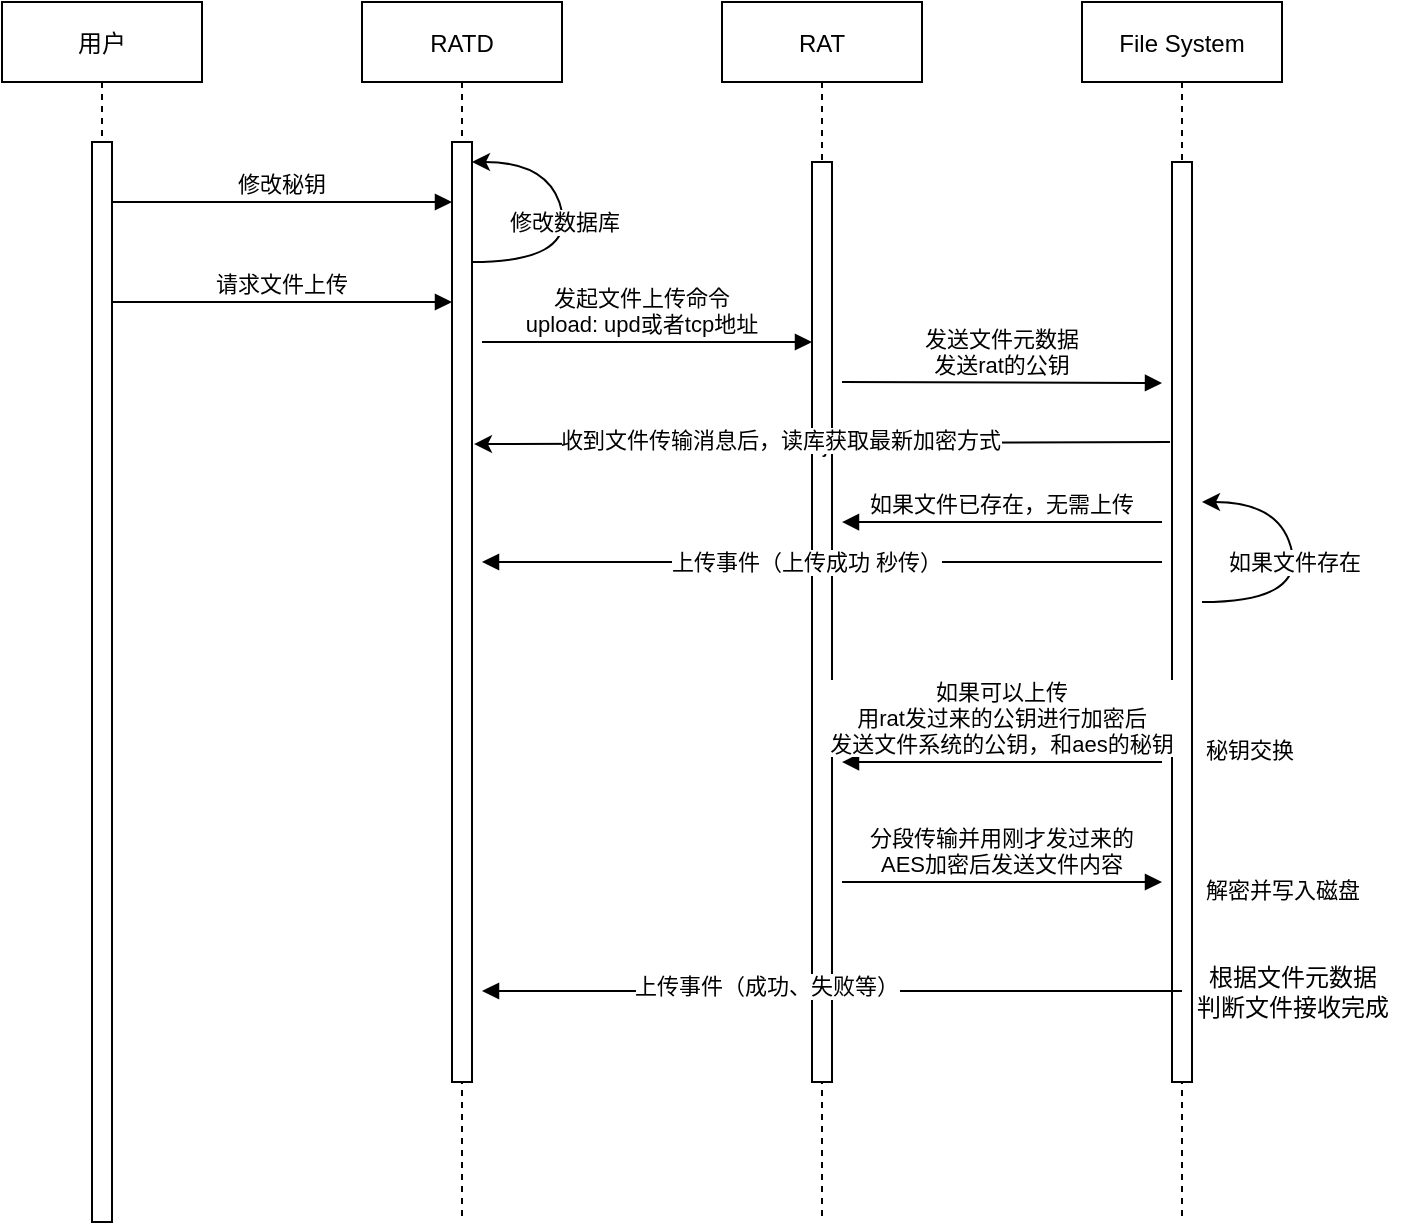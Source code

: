 <mxfile pages="1">
    <diagram id="kgpKYQtTHZ0yAKxKKP6v" name="Page-1">
        <mxGraphModel dx="898" dy="529" grid="1" gridSize="10" guides="1" tooltips="1" connect="1" arrows="1" fold="1" page="1" pageScale="1" pageWidth="850" pageHeight="1100" background="#ffffff" math="0" shadow="0">
            <root>
                <mxCell id="0"/>
                <mxCell id="1" parent="0"/>
                <mxCell id="ZtbHd8O48yMQmEpK10x9-35" value="RATD" style="shape=umlLifeline;perimeter=lifelinePerimeter;container=1;collapsible=0;recursiveResize=0;rounded=0;shadow=0;strokeWidth=1;" parent="1" vertex="1">
                    <mxGeometry x="280" y="20" width="100" height="610" as="geometry"/>
                </mxCell>
                <mxCell id="ZtbHd8O48yMQmEpK10x9-36" value="" style="points=[];perimeter=orthogonalPerimeter;rounded=0;shadow=0;strokeWidth=1;" parent="ZtbHd8O48yMQmEpK10x9-35" vertex="1">
                    <mxGeometry x="45" y="70" width="10" height="470" as="geometry"/>
                </mxCell>
                <mxCell id="ZtbHd8O48yMQmEpK10x9-40" value="File System" style="shape=umlLifeline;perimeter=lifelinePerimeter;container=1;collapsible=0;recursiveResize=0;rounded=0;shadow=0;strokeWidth=1;" parent="1" vertex="1">
                    <mxGeometry x="640" y="20" width="100" height="610" as="geometry"/>
                </mxCell>
                <mxCell id="ZtbHd8O48yMQmEpK10x9-41" value="" style="points=[];perimeter=orthogonalPerimeter;rounded=0;shadow=0;strokeWidth=1;" parent="ZtbHd8O48yMQmEpK10x9-40" vertex="1">
                    <mxGeometry x="45" y="80" width="10" height="460" as="geometry"/>
                </mxCell>
                <mxCell id="ZtbHd8O48yMQmEpK10x9-43" value="用户" style="shape=umlLifeline;perimeter=lifelinePerimeter;container=1;collapsible=0;recursiveResize=0;rounded=0;shadow=0;strokeWidth=1;" parent="1" vertex="1">
                    <mxGeometry x="100" y="20" width="100" height="610" as="geometry"/>
                </mxCell>
                <mxCell id="ZtbHd8O48yMQmEpK10x9-44" value="" style="points=[];perimeter=orthogonalPerimeter;rounded=0;shadow=0;strokeWidth=1;" parent="ZtbHd8O48yMQmEpK10x9-43" vertex="1">
                    <mxGeometry x="45" y="70" width="10" height="540" as="geometry"/>
                </mxCell>
                <mxCell id="ZtbHd8O48yMQmEpK10x9-45" value="修改秘钥" style="verticalAlign=bottom;endArrow=block;entryX=0;entryY=0;shadow=0;strokeWidth=1;" parent="1" edge="1">
                    <mxGeometry relative="1" as="geometry">
                        <mxPoint x="155" y="120.0" as="sourcePoint"/>
                        <mxPoint x="325" y="120.0" as="targetPoint"/>
                    </mxGeometry>
                </mxCell>
                <mxCell id="ZtbHd8O48yMQmEpK10x9-49" value="修改数据库" style="curved=1;endArrow=classic;html=1;" parent="1" edge="1">
                    <mxGeometry width="50" height="50" relative="1" as="geometry">
                        <mxPoint x="335" y="150" as="sourcePoint"/>
                        <mxPoint x="335" y="100" as="targetPoint"/>
                        <Array as="points">
                            <mxPoint x="385" y="150"/>
                            <mxPoint x="375" y="100"/>
                            <mxPoint x="335" y="100"/>
                        </Array>
                    </mxGeometry>
                </mxCell>
                <mxCell id="-QkcBiI8JvV_LFgTfrD9-2" value="RAT" style="shape=umlLifeline;perimeter=lifelinePerimeter;container=1;collapsible=0;recursiveResize=0;rounded=0;shadow=0;strokeWidth=1;" parent="1" vertex="1">
                    <mxGeometry x="460" y="20" width="100" height="610" as="geometry"/>
                </mxCell>
                <mxCell id="-QkcBiI8JvV_LFgTfrD9-3" value="" style="points=[];perimeter=orthogonalPerimeter;rounded=0;shadow=0;strokeWidth=1;" parent="-QkcBiI8JvV_LFgTfrD9-2" vertex="1">
                    <mxGeometry x="45" y="80" width="10" height="460" as="geometry"/>
                </mxCell>
                <mxCell id="-QkcBiI8JvV_LFgTfrD9-9" value="请求文件上传" style="verticalAlign=bottom;endArrow=block;entryX=0;entryY=0;shadow=0;strokeWidth=1;" parent="1" edge="1">
                    <mxGeometry relative="1" as="geometry">
                        <mxPoint x="155" y="170.0" as="sourcePoint"/>
                        <mxPoint x="325" y="170.0" as="targetPoint"/>
                    </mxGeometry>
                </mxCell>
                <mxCell id="-QkcBiI8JvV_LFgTfrD9-11" value="发起文件上传命令&#10;upload: upd或者tcp地址" style="verticalAlign=bottom;endArrow=block;shadow=0;strokeWidth=1;" parent="1" edge="1">
                    <mxGeometry x="-0.03" relative="1" as="geometry">
                        <mxPoint x="340" y="190" as="sourcePoint"/>
                        <mxPoint x="505" y="190" as="targetPoint"/>
                        <Array as="points">
                            <mxPoint x="410" y="190"/>
                        </Array>
                        <mxPoint as="offset"/>
                    </mxGeometry>
                </mxCell>
                <mxCell id="-QkcBiI8JvV_LFgTfrD9-13" value="发送文件元数据&#10;发送rat的公钥" style="verticalAlign=bottom;endArrow=block;shadow=0;strokeWidth=1;" parent="1" edge="1">
                    <mxGeometry relative="1" as="geometry">
                        <mxPoint x="520" y="210.0" as="sourcePoint"/>
                        <mxPoint x="680" y="210.5" as="targetPoint"/>
                    </mxGeometry>
                </mxCell>
                <mxCell id="-QkcBiI8JvV_LFgTfrD9-14" value="如果文件存在" style="curved=1;endArrow=classic;html=1;" parent="1" edge="1">
                    <mxGeometry width="50" height="50" relative="1" as="geometry">
                        <mxPoint x="700" y="320" as="sourcePoint"/>
                        <mxPoint x="700" y="270" as="targetPoint"/>
                        <Array as="points">
                            <mxPoint x="750" y="320"/>
                            <mxPoint x="740" y="270"/>
                            <mxPoint x="700" y="270"/>
                        </Array>
                    </mxGeometry>
                </mxCell>
                <mxCell id="-QkcBiI8JvV_LFgTfrD9-15" value="如果文件已存在，无需上传" style="verticalAlign=bottom;endArrow=block;entryX=1;entryY=0.474;shadow=0;strokeWidth=1;entryDx=0;entryDy=0;entryPerimeter=0;" parent="1" edge="1">
                    <mxGeometry relative="1" as="geometry">
                        <mxPoint x="680" y="280" as="sourcePoint"/>
                        <mxPoint x="520" y="280.06" as="targetPoint"/>
                        <Array as="points">
                            <mxPoint x="610" y="280"/>
                        </Array>
                    </mxGeometry>
                </mxCell>
                <mxCell id="-QkcBiI8JvV_LFgTfrD9-16" value="分段传输并用刚才发过来的&#10;AES加密后发送文件内容" style="verticalAlign=bottom;endArrow=block;entryX=0;entryY=0;shadow=0;strokeWidth=1;" parent="1" edge="1">
                    <mxGeometry relative="1" as="geometry">
                        <mxPoint x="520" y="460" as="sourcePoint"/>
                        <mxPoint x="680" y="460.0" as="targetPoint"/>
                    </mxGeometry>
                </mxCell>
                <mxCell id="-QkcBiI8JvV_LFgTfrD9-18" value="根据文件元数据&lt;br&gt;判断文件接收完成" style="text;html=1;align=center;verticalAlign=middle;resizable=0;points=[];autosize=1;strokeColor=none;" parent="1" vertex="1">
                    <mxGeometry x="690" y="500" width="110" height="30" as="geometry"/>
                </mxCell>
                <mxCell id="-QkcBiI8JvV_LFgTfrD9-19" value="" style="verticalAlign=bottom;endArrow=block;shadow=0;strokeWidth=1;" parent="1" edge="1">
                    <mxGeometry relative="1" as="geometry">
                        <mxPoint x="690" y="514.5" as="sourcePoint"/>
                        <mxPoint x="340" y="514.5" as="targetPoint"/>
                        <Array as="points">
                            <mxPoint x="610" y="514.5"/>
                        </Array>
                    </mxGeometry>
                </mxCell>
                <mxCell id="-QkcBiI8JvV_LFgTfrD9-31" value="上传事件（成功、失败等）" style="edgeLabel;html=1;align=center;verticalAlign=middle;resizable=0;points=[];" parent="-QkcBiI8JvV_LFgTfrD9-19" vertex="1" connectable="0">
                    <mxGeometry x="0.189" y="-3" relative="1" as="geometry">
                        <mxPoint as="offset"/>
                    </mxGeometry>
                </mxCell>
                <mxCell id="-QkcBiI8JvV_LFgTfrD9-21" value="lj" style="endArrow=classic;html=1;exitX=-0.2;exitY=0.153;exitDx=0;exitDy=0;exitPerimeter=0;entryX=1;entryY=0.173;entryDx=0;entryDy=0;entryPerimeter=0;" parent="1" edge="1">
                    <mxGeometry width="50" height="50" relative="1" as="geometry">
                        <mxPoint x="684" y="240" as="sourcePoint"/>
                        <mxPoint x="336" y="241.06" as="targetPoint"/>
                    </mxGeometry>
                </mxCell>
                <mxCell id="-QkcBiI8JvV_LFgTfrD9-22" value="收到文件传输消息后，读库获取最新加密方式" style="edgeLabel;html=1;align=center;verticalAlign=middle;resizable=0;points=[];" parent="-QkcBiI8JvV_LFgTfrD9-21" vertex="1" connectable="0">
                    <mxGeometry x="0.122" y="-2" relative="1" as="geometry">
                        <mxPoint as="offset"/>
                    </mxGeometry>
                </mxCell>
                <mxCell id="-QkcBiI8JvV_LFgTfrD9-24" value="" style="verticalAlign=bottom;endArrow=block;shadow=0;strokeWidth=1;" parent="1" edge="1">
                    <mxGeometry relative="1" as="geometry">
                        <mxPoint x="680" y="300" as="sourcePoint"/>
                        <mxPoint x="340" y="300" as="targetPoint"/>
                        <Array as="points">
                            <mxPoint x="600" y="300"/>
                        </Array>
                    </mxGeometry>
                </mxCell>
                <mxCell id="-QkcBiI8JvV_LFgTfrD9-28" value="上传事件（上传成功 秒传）" style="edgeLabel;html=1;align=center;verticalAlign=middle;resizable=0;points=[];" parent="-QkcBiI8JvV_LFgTfrD9-24" vertex="1" connectable="0">
                    <mxGeometry x="0.046" relative="1" as="geometry">
                        <mxPoint as="offset"/>
                    </mxGeometry>
                </mxCell>
                <mxCell id="-QkcBiI8JvV_LFgTfrD9-32" value="如果可以上传&#10;用rat发过来的公钥进行加密后&#10;发送文件系统的公钥，和aes的秘钥" style="verticalAlign=bottom;endArrow=block;entryX=1;entryY=0.474;shadow=0;strokeWidth=1;entryDx=0;entryDy=0;entryPerimeter=0;" parent="1" edge="1">
                    <mxGeometry relative="1" as="geometry">
                        <mxPoint x="680" y="400" as="sourcePoint"/>
                        <mxPoint x="520" y="400.06" as="targetPoint"/>
                        <Array as="points"/>
                    </mxGeometry>
                </mxCell>
                <mxCell id="5" value="&lt;meta charset=&quot;utf-8&quot;&gt;&lt;span style=&quot;color: rgb(0, 0, 0); font-family: helvetica; font-size: 11px; font-style: normal; font-weight: 400; letter-spacing: normal; text-align: center; text-indent: 0px; text-transform: none; word-spacing: 0px; background-color: rgb(255, 255, 255); display: inline; float: none;&quot;&gt;秘钥交换&lt;/span&gt;" style="text;whiteSpace=wrap;html=1;" vertex="1" parent="1">
                    <mxGeometry x="700" y="380" width="70" height="30" as="geometry"/>
                </mxCell>
                <mxCell id="6" value="&lt;meta charset=&quot;utf-8&quot;&gt;&lt;span style=&quot;color: rgb(0, 0, 0); font-family: helvetica; font-size: 11px; font-style: normal; font-weight: 400; letter-spacing: normal; text-align: center; text-indent: 0px; text-transform: none; word-spacing: 0px; background-color: rgb(255, 255, 255); display: inline; float: none;&quot;&gt;解密并写入磁盘&lt;/span&gt;" style="text;whiteSpace=wrap;html=1;" vertex="1" parent="1">
                    <mxGeometry x="700" y="450" width="100" height="30" as="geometry"/>
                </mxCell>
            </root>
        </mxGraphModel>
    </diagram>
</mxfile>